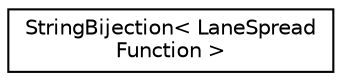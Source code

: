 digraph "Graphical Class Hierarchy"
{
  edge [fontname="Helvetica",fontsize="10",labelfontname="Helvetica",labelfontsize="10"];
  node [fontname="Helvetica",fontsize="10",shape=record];
  rankdir="LR";
  Node0 [label="StringBijection\< LaneSpread\lFunction \>",height=0.2,width=0.4,color="black", fillcolor="white", style="filled",URL="$d5/d41/class_string_bijection.html"];
}
